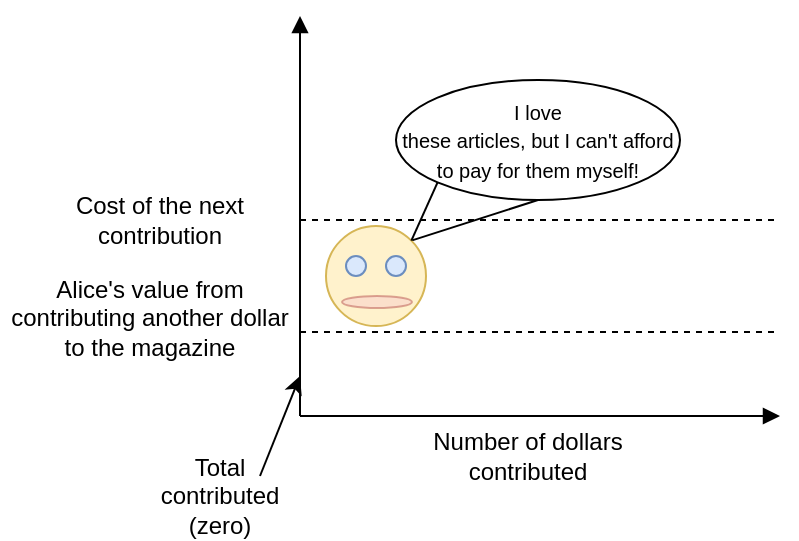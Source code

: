 <mxfile version="12.2.2" type="device" pages="1"><diagram id="TkrngekQSHLsfudDQxtC" name="Page-1"><mxGraphModel dx="1338" dy="724" grid="1" gridSize="10" guides="1" tooltips="1" connect="1" arrows="1" fold="1" page="1" pageScale="1" pageWidth="850" pageHeight="1100" math="0" shadow="0"><root><mxCell id="0"/><mxCell id="1" parent="0"/><mxCell id="gIei1aADg3dw3RVzoRC4-1" value="" style="endArrow=block;html=1;endFill=1;" parent="1" edge="1"><mxGeometry width="50" height="50" relative="1" as="geometry"><mxPoint x="200" y="400" as="sourcePoint"/><mxPoint x="200" y="200" as="targetPoint"/></mxGeometry></mxCell><mxCell id="gIei1aADg3dw3RVzoRC4-2" value="" style="endArrow=block;html=1;endFill=1;" parent="1" edge="1"><mxGeometry width="50" height="50" relative="1" as="geometry"><mxPoint x="200" y="400" as="sourcePoint"/><mxPoint x="440" y="400" as="targetPoint"/></mxGeometry></mxCell><mxCell id="gIei1aADg3dw3RVzoRC4-3" value="" style="endArrow=none;html=1;dashed=1;" parent="1" edge="1"><mxGeometry width="50" height="50" relative="1" as="geometry"><mxPoint x="200" y="302" as="sourcePoint"/><mxPoint x="440" y="302" as="targetPoint"/></mxGeometry></mxCell><mxCell id="gIei1aADg3dw3RVzoRC4-5" value="" style="endArrow=none;dashed=1;html=1;" parent="1" edge="1"><mxGeometry width="50" height="50" relative="1" as="geometry"><mxPoint x="200" y="358" as="sourcePoint"/><mxPoint x="440" y="358" as="targetPoint"/></mxGeometry></mxCell><mxCell id="gIei1aADg3dw3RVzoRC4-14" style="edgeStyle=none;rounded=0;orthogonalLoop=1;jettySize=auto;html=1;exitX=1;exitY=0;exitDx=0;exitDy=0;entryX=0.5;entryY=1;entryDx=0;entryDy=0;endArrow=none;endFill=0;" parent="1" source="gIei1aADg3dw3RVzoRC4-6" target="gIei1aADg3dw3RVzoRC4-12" edge="1"><mxGeometry relative="1" as="geometry"/></mxCell><mxCell id="gIei1aADg3dw3RVzoRC4-6" value="" style="ellipse;whiteSpace=wrap;html=1;aspect=fixed;fontFamily=Helvetica;fontSize=12;fontColor=#000000;align=center;strokeColor=#d6b656;fillColor=#fff2cc;" parent="1" vertex="1"><mxGeometry x="213" y="305" width="50" height="50" as="geometry"/></mxCell><mxCell id="gIei1aADg3dw3RVzoRC4-7" value="" style="ellipse;whiteSpace=wrap;html=1;fillColor=#dae8fc;strokeColor=#6c8ebf;" parent="1" vertex="1"><mxGeometry x="223" y="320" width="10" height="10" as="geometry"/></mxCell><mxCell id="gIei1aADg3dw3RVzoRC4-8" value="" style="ellipse;whiteSpace=wrap;html=1;fillColor=#dae8fc;strokeColor=#6c8ebf;" parent="1" vertex="1"><mxGeometry x="243" y="320" width="10" height="10" as="geometry"/></mxCell><mxCell id="gIei1aADg3dw3RVzoRC4-13" style="rounded=0;orthogonalLoop=1;jettySize=auto;html=1;exitX=0;exitY=1;exitDx=0;exitDy=0;entryX=1;entryY=0;entryDx=0;entryDy=0;endArrow=none;endFill=0;" parent="1" source="gIei1aADg3dw3RVzoRC4-12" target="gIei1aADg3dw3RVzoRC4-6" edge="1"><mxGeometry relative="1" as="geometry"/></mxCell><mxCell id="gIei1aADg3dw3RVzoRC4-12" value="&lt;font style=&quot;font-size: 10px&quot;&gt;I love&lt;br&gt;these articles, but I can't afford to pay for them myself!&lt;br&gt;&lt;/font&gt;" style="ellipse;whiteSpace=wrap;html=1;fillColor=none;" parent="1" vertex="1"><mxGeometry x="248" y="232" width="142" height="60" as="geometry"/></mxCell><mxCell id="gIei1aADg3dw3RVzoRC4-26" value="Number of dollars contributed" style="text;html=1;strokeColor=none;fillColor=none;align=center;verticalAlign=middle;whiteSpace=wrap;rounded=0;" parent="1" vertex="1"><mxGeometry x="248" y="410" width="132" height="20" as="geometry"/></mxCell><mxCell id="gIei1aADg3dw3RVzoRC4-27" value="Cost of the next contribution" style="text;html=1;strokeColor=none;fillColor=none;align=center;verticalAlign=middle;whiteSpace=wrap;rounded=0;" parent="1" vertex="1"><mxGeometry x="60" y="292" width="140" height="20" as="geometry"/></mxCell><mxCell id="gIei1aADg3dw3RVzoRC4-28" value="Alice's value from contributing another dollar to the magazine" style="text;html=1;strokeColor=none;fillColor=none;align=center;verticalAlign=middle;whiteSpace=wrap;rounded=0;" parent="1" vertex="1"><mxGeometry x="50" y="341" width="150" height="20" as="geometry"/></mxCell><mxCell id="9ElydmXtOuxZngC6Rz57-2" value="" style="ellipse;whiteSpace=wrap;html=1;fillColor=#f8cecc;opacity=50;strokeColor=#b85450;" vertex="1" parent="1"><mxGeometry x="221" y="340" width="35" height="6" as="geometry"/></mxCell><mxCell id="9ElydmXtOuxZngC6Rz57-4" value="" style="endArrow=classic;html=1;" edge="1" parent="1"><mxGeometry width="50" height="50" relative="1" as="geometry"><mxPoint x="180" y="430" as="sourcePoint"/><mxPoint x="200" y="380" as="targetPoint"/></mxGeometry></mxCell><mxCell id="9ElydmXtOuxZngC6Rz57-5" value="&lt;div&gt;Total contributed&lt;/div&gt;&lt;div&gt;(zero)&lt;br&gt;&lt;/div&gt;" style="text;html=1;strokeColor=none;fillColor=none;align=center;verticalAlign=middle;whiteSpace=wrap;rounded=0;opacity=50;" vertex="1" parent="1"><mxGeometry x="140" y="430" width="40" height="20" as="geometry"/></mxCell></root></mxGraphModel></diagram></mxfile>
